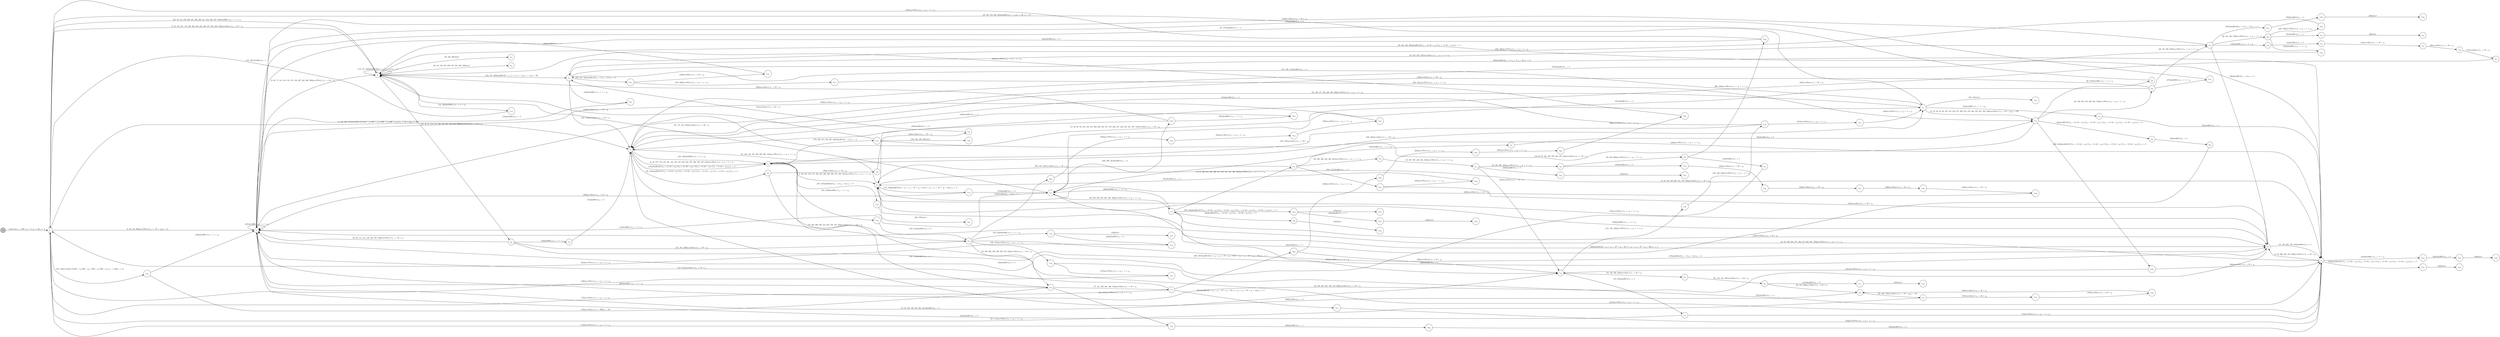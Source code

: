 digraph EFSM{
  graph [rankdir="LR", fontname="Latin Modern Math"];
  node [color="black", fillcolor="white", shape="circle", style="filled", fontname="Latin Modern Math"];
  edge [fontname="Latin Modern Math"];

  s0[fillcolor="gray", label=<s<sub>0</sub>>];
  s1[label=<s<sub>1</sub>>];
  s2[label=<s<sub>2</sub>>];
  s3[label=<s<sub>3</sub>>];
  s5[label=<s<sub>5</sub>>];
  s6[label=<s<sub>6</sub>>];
  s7[label=<s<sub>7</sub>>];
  s8[label=<s<sub>8</sub>>];
  s9[label=<s<sub>9</sub>>];
  s11[label=<s<sub>11</sub>>];
  s12[label=<s<sub>12</sub>>];
  s13[label=<s<sub>13</sub>>];
  s15[label=<s<sub>15</sub>>];
  s16[label=<s<sub>16</sub>>];
  s18[label=<s<sub>18</sub>>];
  s19[label=<s<sub>19</sub>>];
  s20[label=<s<sub>20</sub>>];
  s21[label=<s<sub>21</sub>>];
  s22[label=<s<sub>22</sub>>];
  s23[label=<s<sub>23</sub>>];
  s24[label=<s<sub>24</sub>>];
  s28[label=<s<sub>28</sub>>];
  s29[label=<s<sub>29</sub>>];
  s30[label=<s<sub>30</sub>>];
  s31[label=<s<sub>31</sub>>];
  s32[label=<s<sub>32</sub>>];
  s38[label=<s<sub>38</sub>>];
  s39[label=<s<sub>39</sub>>];
  s40[label=<s<sub>40</sub>>];
  s41[label=<s<sub>41</sub>>];
  s43[label=<s<sub>43</sub>>];
  s44[label=<s<sub>44</sub>>];
  s45[label=<s<sub>45</sub>>];
  s46[label=<s<sub>46</sub>>];
  s47[label=<s<sub>47</sub>>];
  s53[label=<s<sub>53</sub>>];
  s54[label=<s<sub>54</sub>>];
  s58[label=<s<sub>58</sub>>];
  s64[label=<s<sub>64</sub>>];
  s66[label=<s<sub>66</sub>>];
  s69[label=<s<sub>69</sub>>];
  s73[label=<s<sub>73</sub>>];
  s75[label=<s<sub>75</sub>>];
  s76[label=<s<sub>76</sub>>];
  s77[label=<s<sub>77</sub>>];
  s84[label=<s<sub>84</sub>>];
  s85[label=<s<sub>85</sub>>];
  s86[label=<s<sub>86</sub>>];
  s87[label=<s<sub>87</sub>>];
  s92[label=<s<sub>92</sub>>];
  s93[label=<s<sub>93</sub>>];
  s99[label=<s<sub>99</sub>>];
  s100[label=<s<sub>100</sub>>];
  s107[label=<s<sub>107</sub>>];
  s108[label=<s<sub>108</sub>>];
  s122[label=<s<sub>122</sub>>];
  s123[label=<s<sub>123</sub>>];
  s124[label=<s<sub>124</sub>>];
  s126[label=<s<sub>126</sub>>];
  s131[label=<s<sub>131</sub>>];
  s132[label=<s<sub>132</sub>>];
  s134[label=<s<sub>134</sub>>];
  s136[label=<s<sub>136</sub>>];
  s137[label=<s<sub>137</sub>>];
  s144[label=<s<sub>144</sub>>];
  s163[label=<s<sub>163</sub>>];
  s167[label=<s<sub>167</sub>>];
  s172[label=<s<sub>172</sub>>];
  s179[label=<s<sub>179</sub>>];
  s180[label=<s<sub>180</sub>>];
  s182[label=<s<sub>182</sub>>];
  s203[label=<s<sub>203</sub>>];
  s230[label=<s<sub>230</sub>>];
  s245[label=<s<sub>245</sub>>];
  s251[label=<s<sub>251</sub>>];
  s275[label=<s<sub>275</sub>>];
  s290[label=<s<sub>290</sub>>];
  s297[label=<s<sub>297</sub>>];
  s302[label=<s<sub>302</sub>>];
  s303[label=<s<sub>303</sub>>];
  s304[label=<s<sub>304</sub>>];
  s305[label=<s<sub>305</sub>>];
  s306[label=<s<sub>306</sub>>];
  s343[label=<s<sub>343</sub>>];
  s352[label=<s<sub>352</sub>>];
  s353[label=<s<sub>353</sub>>];
  s354[label=<s<sub>354</sub>>];
  s355[label=<s<sub>355</sub>>];
  s372[label=<s<sub>372</sub>>];
  s373[label=<s<sub>373</sub>>];
  s382[label=<s<sub>382</sub>>];
  s383[label=<s<sub>383</sub>>];
  s392[label=<s<sub>392</sub>>];
  s411[label=<s<sub>411</sub>>];
  s412[label=<s<sub>412</sub>>];
  s425[label=<s<sub>425</sub>>];
  s426[label=<s<sub>426</sub>>];
  s435[label=<s<sub>435</sub>>];
  s436[label=<s<sub>436</sub>>];
  s437[label=<s<sub>437</sub>>];
  s438[label=<s<sub>438</sub>>];
  s439[label=<s<sub>439</sub>>];
  s444[label=<s<sub>444</sub>>];
  s445[label=<s<sub>445</sub>>];
  s446[label=<s<sub>446</sub>>];
  s451[label=<s<sub>451</sub>>];
  s452[label=<s<sub>452</sub>>];
  s457[label=<s<sub>457</sub>>];
  s458[label=<s<sub>458</sub>>];
  s483[label=<s<sub>483</sub>>];
  s484[label=<s<sub>484</sub>>];
  s501[label=<s<sub>501</sub>>];
  s502[label=<s<sub>502</sub>>];
  s503[label=<s<sub>503</sub>>];
  s519[label=<s<sub>519</sub>>];
  s524[label=<s<sub>524</sub>>];
  s539[label=<s<sub>539</sub>>];
  s540[label=<s<sub>540</sub>>];

  s0->s1[label=<<i> [1]start:2/o<sub>1</sub> := 200, o<sub>2</sub> := 3, o<sub>3</sub> := 0&#91;r<sub>4</sub> := 1&#93;</i>>];
  s13->s2[label=<<i> [14]shieldHit:1/o<sub>1</sub> := -1 + i<sub>0</sub></i>>];
  s15->s16[label=<<i> [16, 212]alienHit:0/o<sub>1</sub> := 2</i>>];
  s16->s8[label=<<i> [17]moveWest:1/o<sub>1</sub> := i<sub>0</sub> + -1 &times; r<sub>6</sub></i>>];
  s23->s24[label=<<i> [24]alienHit:0/o<sub>1</sub> := 3</i>>];
  s24->s2[label=<<i> [25]alienHit:0/o<sub>1</sub> := 4</i>>];
  s30->s31[label=<<i> [31]alienHit:0/o<sub>1</sub> := r<sub>4</sub></i>>];
  s31->s32[label=<<i> [32]win:0</i>>];
  s5->s38[label=<<i> [38, 413]alienHit:0&#91;!(!(!(r<sub>4</sub> &gt; 2&or;-94 &gt; r<sub>6</sub>)&or;!(r<sub>4</sub> &gt; 2&or;-94 &gt; r<sub>6</sub>))&or;!(!(r<sub>4</sub> &gt; 2&or;-94 &gt; r<sub>6</sub>)&or;!(r<sub>4</sub> &gt; 2&or;-94 &gt; r<sub>6</sub>)))&#93;/o<sub>1</sub> := 2</i>>];
  s38->s39[label=<<i> [39]moveEast:1/o<sub>1</sub> := 50 + i<sub>0</sub></i>>];
  s39->s40[label=<<i> [40]moveEast:1/o<sub>1</sub> := 50 + i<sub>0</sub></i>>];
  s40->s41[label=<<i> [41]moveEast:1/o<sub>1</sub> := 50 + i<sub>0</sub></i>>];
  s29->s43[label=<<i> [43]shieldHit:1/o<sub>1</sub> := -1 + i<sub>0</sub></i>>];
  s43->s44[label=<<i> [44]alienHit:0/o<sub>1</sub> := 3</i>>];
  s44->s45[label=<<i> [45]moveEast:1/o<sub>1</sub> := 50 + i<sub>0</sub></i>>];
  s45->s46[label=<<i> [46]moveEast:1/o<sub>1</sub> := 50 + i<sub>0</sub></i>>];
  s46->s47[label=<<i> [47]moveEast:1/o<sub>1</sub> := 50 + i<sub>0</sub></i>>];
  s47->s7[label=<<i> [48]moveEast:1/o<sub>1</sub> := 50 + i<sub>0</sub></i>>];
  s7->s8[label=<<i> [8, 49, 159, 283, 368, 441, 472, 538]moveEast:1/o<sub>1</sub> := 50 + i<sub>0</sub></i>>];
  s11->s54[label=<<i> [54]shieldHit:1/o<sub>1</sub> := -1 + i<sub>0</sub></i>>];
  s54->s8[label=<<i> [55]alienHit:0/o<sub>1</sub> := 2</i>>];
  s19->s58[label=<<i> [58]shieldHit:1/o<sub>1</sub> := -1 + i<sub>0</sub></i>>];
  s58->s12[label=<<i> [59]alienHit:0/o<sub>1</sub> := 3</i>>];
  s12->s66[label=<<i> [66, 270]shieldHit:1/o<sub>1</sub> := -1 + i<sub>0</sub></i>>];
  s66->s2[label=<<i> [67, 271]alienHit:0/o<sub>1</sub> := 2</i>>];
  s69->s2[label=<<i> [70, 82, 115, 118, 149, 348, 505, 508]moveWest:1/o<sub>1</sub> := -50 + i<sub>0</sub></i>>];
  s2->s3[label=<<i> [3, 68, 71, 116, 119, 143, 147, 150, 207, 349, 506, 509]moveWest:1/o<sub>1</sub> := -50 + i<sub>0</sub></i>>];
  s69->s73[label=<<i> [73]shieldHit:1/o<sub>1</sub> := -1 + i<sub>0</sub></i>>];
  s73->s5[label=<<i> [74]alienHit:0/o<sub>1</sub> := 3</i>>];
  s77->s1[label=<<i> [78]moveWest:1/o<sub>1</sub> := i<sub>0</sub> + -1 &times; r<sub>6</sub></i>>];
  s87->s1[label=<<i> [88, 111]moveWest:1/o<sub>1</sub> := i<sub>0</sub> + -1 &times; r<sub>6</sub></i>>];
  s1->s2[label=<<i> [2, 89, 146, 206]moveWest:1/o<sub>1</sub> := -50 + i<sub>0</sub>&#91;r<sub>4</sub> := 5&#93;</i>>];
  s12->s92[label=<<i> [92]alienHit:0&#91;!(!(r<sub>4</sub> &gt; 2&or;-94 &gt; r<sub>6</sub>)&or;!(r<sub>4</sub> &gt; 2&or;-94 &gt; r<sub>6</sub>)), !(!(r<sub>4</sub> &gt; 2&or;-94 &gt; r<sub>6</sub>)&or;!(r<sub>4</sub> &gt; 2&or;-94 &gt; r<sub>6</sub>))&#93;/o<sub>1</sub> := 2</i>>];
  s92->s93[label=<<i> [93]alienHit:0/o<sub>1</sub> := 3</i>>];
  s93->s2[label=<<i> [94]alienHit:0/o<sub>1</sub> := 4</i>>];
  s18->s99[label=<<i> [99]alienHit:0&#91;!(!(r<sub>4</sub> &gt; 2&or;-94 &gt; r<sub>6</sub>)&or;!(r<sub>4</sub> &gt; 2&or;-94 &gt; r<sub>6</sub>))&#93;/o<sub>1</sub> := 5</i>>];
  s99->s100[label=<<i> [100]win:0</i>>];
  s2->s2[label=<<i> [101]shieldHit:1/o<sub>1</sub> := -1 + i<sub>0</sub></i>>];
  s85->s86[label=<<i> [86, 105, 468]moveEast:1/o<sub>1</sub> := 50 + i<sub>0</sub></i>>];
  s87->s107[label=<<i> [107]moveEast:1/o<sub>1</sub> := 50 + i<sub>0</sub></i>>];
  s107->s108[label=<<i> [108]moveEast:1/o<sub>1</sub> := 50 + i<sub>0</sub></i>>];
  s108->s86[label=<<i> [109]moveEast:1/o<sub>1</sub> := 50 + i<sub>0</sub></i>>];
  s86->s87[label=<<i> [87, 106, 110]moveEast:1/o<sub>1</sub> := 50 + i<sub>0</sub>&#91;r<sub>6</sub> := 50&#93;</i>>];
  s3->s3[label=<<i> [113, 151, 323]alienHit:0&#91;!(5 &gt; r<sub>4</sub>&or;5 &gt; r<sub>4</sub>)&#93;/o<sub>1</sub> := 2</i>>];
  s3->s69[label=<<i> [69, 72, 81, 114, 117, 120, 148, 347, 350, 504, 507]moveWest:1/o<sub>1</sub> := -50 + i<sub>0</sub></i>>];
  s69->s75[label=<<i> [121, 351, 389]moveEast:1/o<sub>1</sub> := 50 + i<sub>0</sub></i>>];
  s75->s122[label=<<i> [122, 342]shieldHit:1/o<sub>1</sub> := -1 + i<sub>0</sub></i>>];
  s122->s123[label=<<i> [123]lose:0</i>>];
  s1->s124[label=<<i> [124, 128]moveEast:1&#91;!(200 &gt; i<sub>0</sub>&or;200 &gt; i<sub>0</sub>), !(200 &gt; i<sub>0</sub>&or;200 &gt; i<sub>0</sub>)&#93;/o<sub>1</sub> := 250&#91;r<sub>4</sub> := 4&#93;</i>>];
  s124->s76[label=<<i> [125]moveEast:1/o<sub>1</sub> := 300&#91;r<sub>6</sub> := 50&#93;</i>>];
  s76->s126[label=<<i> [126, 391]moveWest:1/o<sub>1</sub> := i<sub>0</sub> + -1 &times; r<sub>6</sub></i>>];
  s126->s1[label=<<i> [127]moveWest:1/o<sub>1</sub> := i<sub>0</sub> + -1 &times; r<sub>6</sub></i>>];
  s124->s2[label=<<i> [129]shieldHit:1/o<sub>1</sub> := -1 + i<sub>0</sub></i>>];
  s2->s15[label=<<i> [15, 83, 102, 130, 164, 201, 211]alienHit:0/o<sub>1</sub> := 1</i>>];
  s132->s6[label=<<i> [133, 427]moveEast:1/o<sub>1</sub> := 50 + i<sub>0</sub></i>>];
  s6->s134[label=<<i> [134, 340]shieldHit:1/o<sub>1</sub> := -1 + i<sub>0</sub></i>>];
  s134->s75[label=<<i> [135, 341]alienHit:0/o<sub>1</sub> := 2</i>>];
  s75->s136[label=<<i> [136, 477]moveWest:1/o<sub>1</sub> := i<sub>0</sub> + -1 &times; r<sub>6</sub></i>>];
  s136->s137[label=<<i> [137]moveWest:1/o<sub>1</sub> := i<sub>0</sub> + -1 &times; r<sub>6</sub></i>>];
  s137->s1[label=<<i> [138]moveWest:1/o<sub>1</sub> := i<sub>0</sub> + -1 &times; r<sub>6</sub></i>>];
  s77->s2[label=<<i> [142, 515]moveEast:1/o<sub>1</sub> := 50 + i<sub>0</sub></i>>];
  s3->s144[label=<<i> [144, 320]shieldHit:1/o<sub>1</sub> := -1 + i<sub>0</sub></i>>];
  s144->s1[label=<<i> [145, 321]alienHit:0/o<sub>1</sub> := 1</i>>];
  s5->s6[label=<<i> [154]alienHit:0&#91;!(!(r<sub>4</sub> &gt; 2&or;-94 &gt; r<sub>6</sub>)&or;!(r<sub>4</sub> &gt; 2&or;-94 &gt; r<sub>6</sub>)), !(!(r<sub>4</sub> &gt; 2&or;-94 &gt; r<sub>6</sub>)&or;!(r<sub>4</sub> &gt; 2&or;-94 &gt; r<sub>6</sub>))&#93;/o<sub>1</sub> := 3</i>>];
  s6->s7[label=<<i> [7, 36, 155, 158, 171, 192, 195, 236, 332, 335, 471, 488, 537]moveWest:1/o<sub>1</sub> := i<sub>0</sub> + -1 &times; r<sub>6</sub></i>>];
  s1->s11[label=<<i> [33, 162, 176, 220, 225]alienHit:0/o<sub>1</sub> := r<sub>4</sub>&#91;r<sub>6</sub> := 50, r<sub>4</sub> := 2&#93;</i>>];
  s11->s163[label=<<i> [163, 221]win:0</i>>];
  s15->s131[label=<<i> [131, 165, 232]moveWest:1/o<sub>1</sub> := i<sub>0</sub> + -1 &times; r<sub>6</sub></i>>];
  s131->s132[label=<<i> [132, 166, 233]moveWest:1/o<sub>1</sub> := i<sub>0</sub> + -1 &times; r<sub>6</sub></i>>];
  s132->s167[label=<<i> [167]moveWest:1/o<sub>1</sub> := i<sub>0</sub> + -1 &times; r<sub>6</sub></i>>];
  s167->s11[label=<<i> [168]moveWest:1/o<sub>1</sub> := i<sub>0</sub> + -1 &times; r<sub>6</sub></i>>];
  s11->s5[label=<<i> [34, 169, 177, 190, 226, 455, 486]moveWest:1/o<sub>1</sub> := i<sub>0</sub> + -1 &times; r<sub>6</sub></i>>];
  s7->s172[label=<<i> [172, 489]alienHit:0&#91;!(2 &times; r<sub>6</sub> + r<sub>4</sub> &times; -97 + r<sub>6</sub> &gt; 50&or;2 &times; r<sub>6</sub> + r<sub>4</sub> &times; -97 + r<sub>6</sub> &gt; 50)&#93;/o<sub>1</sub> := 2</i>>];
  s172->s13[label=<<i> [173]alienHit:0/o<sub>1</sub> := 3</i>>];
  s41->s182[label=<<i> [182]shieldHit:1/o<sub>1</sub> := -1 + i<sub>0</sub></i>>];
  s182->s2[label=<<i> [183]alienHit:0/o<sub>1</sub> := 3</i>>];
  s29->s2[label=<<i> [188]moveEast:1/o<sub>1</sub> := 50 + i<sub>0</sub></i>>];
  s7->s9[label=<<i> [196]shieldHit:1/o<sub>1</sub> := -1 + i<sub>0</sub></i>>];
  s9->s8[label=<<i> [51, 197, 263, 370, 443]alienHit:0/o<sub>1</sub> := 4</i>>];
  s8->s3[label=<<i> [52, 160, 198, 264]alienHit:0&#91;!(!(r<sub>4</sub> &gt; 2&or;-94 &gt; r<sub>6</sub>)&or;!(r<sub>4</sub> &gt; 2&or;-94 &gt; r<sub>6</sub>))&#93;/o<sub>1</sub> := 4</i>>];
  s3->s53[label=<<i> [53, 199, 265]win:0</i>>];
  s76->s2[label=<<i> [200]shieldHit:1/o<sub>1</sub> := -1 + i<sub>0</sub></i>>];
  s15->s13[label=<<i> [202]shieldHit:1/o<sub>1</sub> := -1 + i<sub>0</sub></i>>];
  s203->s3[label=<<i> [204]moveEast:1/o<sub>1</sub> := 50 + i<sub>0</sub></i>>];
  s16->s2[label=<<i> [213]alienHit:0/o<sub>1</sub> := 3</i>>];
  s28->s13[label=<<i> [217]alienHit:0/o<sub>1</sub> := 4</i>>];
  s13->s3[label=<<i> [61, 174, 218, 223]moveEast:1/o<sub>1</sub> := 50 + i<sub>0</sub></i>>];
  s6->s11[label=<<i> [228, 485]moveEast:1/o<sub>1</sub> := 50 + i<sub>0</sub></i>>];
  s12->s230[label=<<i> [230, 493]alienHit:0&#91;!(!(!(r<sub>4</sub> &gt; 2&or;-94 &gt; r<sub>6</sub>)&or;!(r<sub>4</sub> &gt; 2&or;-94 &gt; r<sub>6</sub>))&or;!(!(r<sub>4</sub> &gt; 2&or;-94 &gt; r<sub>6</sub>)&or;!(r<sub>4</sub> &gt; 2&or;-94 &gt; r<sub>6</sub>)))&#93;/o<sub>1</sub> := 3</i>>];
  s230->s15[label=<<i> [231]moveWest:1/o<sub>1</sub> := i<sub>0</sub> + -1 &times; r<sub>6</sub></i>>];
  s132->s5[label=<<i> [234]alienHit:0/o<sub>1</sub> := 4</i>>];
  s30->s245[label=<<i> [245, 449]moveWest:1/o<sub>1</sub> := i<sub>0</sub> + -1 &times; r<sub>6</sub></i>>];
  s245->s41[label=<<i> [246, 450]moveWest:1/o<sub>1</sub> := i<sub>0</sub> + -1 &times; r<sub>6</sub></i>>];
  s41->s5[label=<<i> [247, 313]moveEast:1/o<sub>1</sub> := 50 + i<sub>0</sub></i>>];
  s76->s77[label=<<i> [77, 141, 250, 301, 406, 514]moveEast:1/o<sub>1</sub> := 50 + i<sub>0</sub></i>>];
  s77->s251[label=<<i> [251]alienHit:0&#91;2 &times; r<sub>6</sub> + r<sub>4</sub> &times; -97 + r<sub>6</sub> &gt; 50, 2 &times; r<sub>6</sub> + r<sub>4</sub> &times; -97 + r<sub>6</sub> &gt; 50&#93;/o<sub>1</sub> := 2</i>>];
  s251->s8[label=<<i> [252]moveWest:1/o<sub>1</sub> := i<sub>0</sub> + -1 &times; r<sub>6</sub></i>>];
  s18->s9[label=<<i> [254]moveEast:1/o<sub>1</sub> := 50 + i<sub>0</sub></i>>];
  s7->s9[label=<<i> [262]alienHit:0&#91;2 &times; r<sub>6</sub> + r<sub>4</sub> &times; -97 + r<sub>6</sub> &gt; 50, 2 &times; r<sub>6</sub> + r<sub>4</sub> &times; -97 + r<sub>6</sub> &gt; 50&#93;/o<sub>1</sub> := 3</i>>];
  s69->s9[label=<<i> [266]alienHit:0/o<sub>1</sub> := 1</i>>];
  s28->s275[label=<<i> [275]shieldHit:1/o<sub>1</sub> := -1 + i<sub>0</sub></i>>];
  s275->s2[label=<<i> [276]alienHit:0/o<sub>1</sub> := 3</i>>];
  s19->s7[label=<<i> [261, 282, 367]moveEast:1/o<sub>1</sub> := 50 + i<sub>0</sub></i>>];
  s22->s23[label=<<i> [23, 289, 399]moveWest:1/o<sub>1</sub> := i<sub>0</sub> + -1 &times; r<sub>6</sub></i>>];
  s23->s290[label=<<i> [290, 400]moveWest:1/o<sub>1</sub> := i<sub>0</sub> + -1 &times; r<sub>6</sub></i>>];
  s290->s1[label=<<i> [291]moveWest:1/o<sub>1</sub> := i<sub>0</sub> + -1 &times; r<sub>6</sub></i>>];
  s18->s13[label=<<i> [295]shieldHit:1/o<sub>1</sub> := -1 + i<sub>0</sub></i>>];
  s203->s297[label=<<i> [297]shieldHit:1/o<sub>1</sub> := -1 + i<sub>0</sub></i>>];
  s297->s5[label=<<i> [298]alienHit:0/o<sub>1</sub> := 3</i>>];
  s77->s302[label=<<i> [302, 407]alienHit:0&#91;!(2 &times; r<sub>6</sub> + r<sub>4</sub> &times; -97 + r<sub>6</sub> &gt; 50&or;2 &times; r<sub>6</sub> + r<sub>4</sub> &times; -97 + r<sub>6</sub> &gt; 50)&#93;/o<sub>1</sub> := 4</i>>];
  s302->s303[label=<<i> [303]moveWest:1/o<sub>1</sub> := i<sub>0</sub> + -1 &times; r<sub>6</sub></i>>];
  s303->s304[label=<<i> [304]moveWest:1/o<sub>1</sub> := i<sub>0</sub> + -1 &times; r<sub>6</sub></i>>];
  s304->s305[label=<<i> [305]moveWest:1/o<sub>1</sub> := i<sub>0</sub> + -1 &times; r<sub>6</sub></i>>];
  s305->s306[label=<<i> [306]moveWest:1/o<sub>1</sub> := i<sub>0</sub> + -1 &times; r<sub>6</sub></i>>];
  s306->s3[label=<<i> [307]moveWest:1/o<sub>1</sub> := i<sub>0</sub> + -1 &times; r<sub>6</sub></i>>];
  s3->s41[label=<<i> [242, 312, 459]alienHit:0&#91;5 &gt; r<sub>4</sub>, 5 &gt; r<sub>4</sub>, 5 &gt; r<sub>4</sub>&#93;/o<sub>1</sub> := 1&#91;r<sub>6</sub> := 50&#93;</i>>];
  s5->s6[label=<<i> [314, 526]shieldHit:1/o<sub>1</sub> := -1 + i<sub>0</sub></i>>];
  s179->s3[label=<<i> [316]moveEast:1/o<sub>1</sub> := 50 + i<sub>0</sub></i>>];
  s3->s1[label=<<i> [4, 62, 152, 161, 175, 205, 208, 219, 224, 308, 317, 324, 402, 510]moveEast:1/o<sub>1</sub> := 50 + i<sub>0</sub></i>>];
  s1->s3[label=<<i> [63, 79, 112, 139, 209, 241, 292, 309, 311, 318, 322, 325, 345]shieldHit:1/o<sub>1</sub> := -1 + i<sub>0</sub></i>>];
  s3->s64[label=<<i> [64, 80, 140, 210, 293, 310, 319, 326, 346]lose:0</i>>];
  s13->s203[label=<<i> [203, 296, 327]alienHit:0/o<sub>1</sub> := 2</i>>];
  s203->s5[label=<<i> [328]alienHit:0/o<sub>1</sub> := 3</i>>];
  s75->s76[label=<<i> [76, 249, 300, 330, 390, 405, 513, 535]moveEast:1/o<sub>1</sub> := 50 + i<sub>0</sub></i>>];
  s76->s6[label=<<i> [331, 536]alienHit:0/o<sub>1</sub> := 4</i>>];
  s179->s180[label=<<i> [180, 240, 339, 388]win:0</i>>];
  s122->s343[label=<<i> [343]alienHit:0/o<sub>1</sub> := 3</i>>];
  s343->s1[label=<<i> [344]moveWest:1/o<sub>1</sub> := i<sub>0</sub> + -1 &times; r<sub>6</sub></i>>];
  s75->s352[label=<<i> [352]alienHit:0&#91;r<sub>4</sub> &gt; 2&#93;/o<sub>1</sub> := 1</i>>];
  s352->s353[label=<<i> [353]moveWest:1/o<sub>1</sub> := i<sub>0</sub> + -1 &times; r<sub>6</sub></i>>];
  s353->s354[label=<<i> [354]moveWest:1/o<sub>1</sub> := i<sub>0</sub> + -1 &times; r<sub>6</sub></i>>];
  s354->s355[label=<<i> [355]moveWest:1/o<sub>1</sub> := i<sub>0</sub> + -1 &times; r<sub>6</sub></i>>];
  s355->s2[label=<<i> [356]moveWest:1/o<sub>1</sub> := i<sub>0</sub> + -1 &times; r<sub>6</sub></i>>];
  s29->s9[label=<<i> [360]alienHit:0&#91;r<sub>4</sub> &gt; 2&#93;/o<sub>1</sub> := 3</i>>];
  s18->s372[label=<<i> [372, 424]alienHit:0&#91;!(!(!(r<sub>4</sub> &gt; 2&or;-94 &gt; r<sub>6</sub>)&or;!(r<sub>4</sub> &gt; 2&or;-94 &gt; r<sub>6</sub>))&or;!(!(r<sub>4</sub> &gt; 2&or;-94 &gt; r<sub>6</sub>)&or;!(r<sub>4</sub> &gt; 2&or;-94 &gt; r<sub>6</sub>)))&#93;/o<sub>1</sub> := 4</i>>];
  s372->s373[label=<<i> [373]win:0</i>>];
  s75->s9[label=<<i> [375]alienHit:0&#91;!(r<sub>4</sub> &gt; 2&or;r<sub>4</sub> &gt; 2)&#93;/o<sub>1</sub> := 2</i>>];
  s9->s2[label=<<i> [10, 255, 267, 361, 376, 419, 496]moveEast:1/o<sub>1</sub> := 50 + i<sub>0</sub></i>>];
  s13->s18[label=<<i> [98, 259, 280, 294, 365, 380, 423]moveWest:1/o<sub>1</sub> := i<sub>0</sub> + -1 &times; r<sub>6</sub></i>>];
  s19->s382[label=<<i> [382, 417]alienHit:0/o<sub>1</sub> := 3</i>>];
  s382->s383[label=<<i> [383]moveWest:1/o<sub>1</sub> := i<sub>0</sub> + -1 &times; r<sub>6</sub></i>>];
  s383->s7[label=<<i> [384]alienHit:0/o<sub>1</sub> := 4</i>>];
  s7->s5[label=<<i> [37, 156, 193, 237, 333, 336, 385, 475]moveWest:1/o<sub>1</sub> := i<sub>0</sub> + -1 &times; r<sub>6</sub></i>>];
  s5->s6[label=<<i> [6, 35, 157, 170, 178, 191, 194, 227, 235, 238, 334, 337, 386, 456, 470, 487]moveWest:1/o<sub>1</sub> := i<sub>0</sub> + -1 &times; r<sub>6</sub></i>>];
  s6->s179[label=<<i> [179, 239, 315, 338, 387, 428]alienHit:0&#91;r<sub>4</sub> &gt; 2&#93;/o<sub>1</sub> := 2</i>>];
  s126->s392[label=<<i> [392]alienHit:0/o<sub>1</sub> := 1</i>>];
  s392->s8[label=<<i> [393]alienHit:0/o<sub>1</sub> := 2</i>>];
  s21->s22[label=<<i> [22, 288, 398, 434]moveWest:1/o<sub>1</sub> := i<sub>0</sub> + -1 &times; r<sub>6</sub></i>>];
  s290->s3[label=<<i> [401]alienHit:0/o<sub>1</sub> := 3</i>>];
  s1->s5[label=<<i> [5, 153, 403, 511]moveEast:1&#91;!(!(200 &gt; i<sub>0</sub>&or;200 &gt; i<sub>0</sub>)&or;!(200 &gt; i<sub>0</sub>&or;200 &gt; i<sub>0</sub>))&#93;/o<sub>1</sub> := 50 + i<sub>0</sub>&#91;r<sub>6</sub> := 50&#93;</i>>];
  s302->s15[label=<<i> [408]moveEast:1/o<sub>1</sub> := 50 + i<sub>0</sub></i>>];
  s15->s84[label=<<i> [84, 103, 409, 466]moveEast:1/o<sub>1</sub> := 50 + i<sub>0</sub></i>>];
  s84->s85[label=<<i> [85, 104, 410, 467]moveEast:1/o<sub>1</sub> := 50 + i<sub>0</sub></i>>];
  s85->s411[label=<<i> [411]alienHit:0/o<sub>1</sub> := 5</i>>];
  s411->s412[label=<<i> [412]win:0</i>>];
  s38->s8[label=<<i> [414]moveWest:1/o<sub>1</sub> := i<sub>0</sub> + -1 &times; r<sub>6</sub></i>>];
  s382->s9[label=<<i> [418]moveEast:1/o<sub>1</sub> := 50 + i<sub>0</sub></i>>];
  s12->s13[label=<<i> [13, 60, 97, 222, 258, 279, 364, 379, 422]moveEast:1/o<sub>1</sub> := 50 + i<sub>0</sub></i>>];
  s372->s425[label=<<i> [425]alienHit:0/o<sub>1</sub> := 5</i>>];
  s425->s426[label=<<i> [426]win:0</i>>];
  s179->s8[label=<<i> [429]moveWest:1/o<sub>1</sub> := i<sub>0</sub> + -1 &times; r<sub>6</sub></i>>];
  s22->s435[label=<<i> [435]alienHit:0/o<sub>1</sub> := 3</i>>];
  s435->s436[label=<<i> [436]moveEast:1/o<sub>1</sub> := 50 + i<sub>0</sub></i>>];
  s436->s437[label=<<i> [437]moveEast:1/o<sub>1</sub> := 50 + i<sub>0</sub></i>>];
  s437->s438[label=<<i> [438]moveEast:1/o<sub>1</sub> := 50 + i<sub>0</sub></i>>];
  s438->s439[label=<<i> [439]moveEast:1/o<sub>1</sub> := 50 + i<sub>0</sub></i>>];
  s439->s7[label=<<i> [440]moveEast:1/o<sub>1</sub> := 50 + i<sub>0</sub></i>>];
  s8->s9[label=<<i> [9, 50, 369, 442, 473, 495]moveEast:1/o<sub>1</sub> := 50 + i<sub>0</sub></i>>];
  s8->s444[label=<<i> [444]shieldHit:1/o<sub>1</sub> := -1 + i<sub>0</sub></i>>];
  s444->s445[label=<<i> [445]alienHit:0/o<sub>1</sub> := 5</i>>];
  s445->s446[label=<<i> [446]win:0</i>>];
  s41->s29[label=<<i> [42, 243, 359, 447]moveWest:1/o<sub>1</sub> := i<sub>0</sub> + -1 &times; r<sub>6</sub></i>>];
  s29->s30[label=<<i> [30, 244, 448, 523]moveWest:1/o<sub>1</sub> := i<sub>0</sub> + -1 &times; r<sub>6</sub></i>>];
  s41->s451[label=<<i> [451, 518, 529]alienHit:0&#91;!(r<sub>4</sub> &gt; 2&or;r<sub>4</sub> &gt; 2)&#93;/o<sub>1</sub> := 3</i>>];
  s451->s452[label=<<i> [452]moveEast:1/o<sub>1</sub> := 50 + i<sub>0</sub></i>>];
  s452->s2[label=<<i> [453]alienHit:0/o<sub>1</sub> := 4</i>>];
  s6->s457[label=<<i> [457, 527]alienHit:0&#91;!(r<sub>4</sub> &gt; 2&or;r<sub>4</sub> &gt; 2)&#93;/o<sub>1</sub> := 5</i>>];
  s457->s458[label=<<i> [458, 528]win:0</i>>];
  s41->s8[label=<<i> [460]alienHit:0&#91;r<sub>4</sub> &gt; 2, r<sub>4</sub> &gt; 2, r<sub>4</sub> &gt; 2&#93;/o<sub>1</sub> := 2</i>>];
  s8->s18[label=<<i> [18, 56, 253, 284, 371, 394, 415, 430, 461, 479]moveWest:1/o<sub>1</sub> := i<sub>0</sub> + -1 &times; r<sub>6</sub></i>>];
  s18->s19[label=<<i> [19, 57, 260, 281, 285, 366, 381, 395, 416, 431, 462, 480]moveWest:1/o<sub>1</sub> := i<sub>0</sub> + -1 &times; r<sub>6</sub></i>>];
  s19->s20[label=<<i> [20, 286, 396, 432, 463, 481]moveWest:1/o<sub>1</sub> := i<sub>0</sub> + -1 &times; r<sub>6</sub></i>>];
  s20->s21[label=<<i> [21, 287, 397, 433, 464, 482]moveWest:1/o<sub>1</sub> := i<sub>0</sub> + -1 &times; r<sub>6</sub></i>>];
  s21->s15[label=<<i> [465]moveEast:1/o<sub>1</sub> := 50 + i<sub>0</sub></i>>];
  s86->s5[label=<<i> [469]alienHit:0/o<sub>1</sub> := 3</i>>];
  s9->s7[label=<<i> [474]moveWest:1/o<sub>1</sub> := i<sub>0</sub> + -1 &times; r<sub>6</sub></i>>];
  s5->s75[label=<<i> [75, 248, 299, 329, 374, 404, 476, 512, 534]moveEast:1/o<sub>1</sub> := 50 + i<sub>0</sub></i>>];
  s136->s8[label=<<i> [478]alienHit:0/o<sub>1</sub> := r<sub>4</sub></i>>];
  s21->s483[label=<<i> [483]alienHit:0/o<sub>1</sub> := 5</i>>];
  s483->s484[label=<<i> [484]win:0</i>>];
  s172->s2[label=<<i> [490]moveEast:1/o<sub>1</sub> := 50 + i<sub>0</sub></i>>];
  s2->s11[label=<<i> [11, 26, 90, 95, 184, 189, 214, 256, 268, 272, 277, 357, 362, 377, 420, 454, 491, 497, 516]moveEast:1/o<sub>1</sub> := 50 + i<sub>0</sub></i>>];
  s11->s12[label=<<i> [12, 27, 65, 91, 96, 185, 215, 229, 257, 269, 273, 278, 363, 378, 421, 492, 498]moveEast:1/o<sub>1</sub> := 50 + i<sub>0</sub>&#91;r<sub>6</sub> := 50&#93;</i>>];
  s230->s8[label=<<i> [494]moveEast:1/o<sub>1</sub> := 50 + i<sub>0</sub></i>>];
  s12->s28[label=<<i> [28, 186, 216, 274, 499, 521, 532]moveWest:1/o<sub>1</sub> := i<sub>0</sub> + -1 &times; r<sub>6</sub></i>>];
  s28->s29[label=<<i> [29, 187, 500, 522]moveWest:1/o<sub>1</sub> := i<sub>0</sub> + -1 &times; r<sub>6</sub></i>>];
  s29->s501[label=<<i> [501]alienHit:0&#91;!(r<sub>4</sub> &gt; 2&or;r<sub>4</sub> &gt; 2)&#93;/o<sub>1</sub> := 4</i>>];
  s501->s502[label=<<i> [502]alienHit:0/o<sub>1</sub> := 5</i>>];
  s502->s503[label=<<i> [503]win:0</i>>];
  s11->s41[label=<<i> [181, 358, 517]alienHit:0/o<sub>1</sub> := 2</i>>];
  s451->s519[label=<<i> [519, 530]moveWest:1/o<sub>1</sub> := i<sub>0</sub> + -1 &times; r<sub>6</sub></i>>];
  s519->s12[label=<<i> [520, 531]moveWest:1/o<sub>1</sub> := i<sub>0</sub> + -1 &times; r<sub>6</sub></i>>];
  s30->s524[label=<<i> [524]shieldHit:1/o<sub>1</sub> := -1 + i<sub>0</sub></i>>];
  s524->s5[label=<<i> [525]alienHit:0/o<sub>1</sub> := 4</i>>];
  s28->s5[label=<<i> [533]moveEast:1/o<sub>1</sub> := 50 + i<sub>0</sub></i>>];
  s8->s539[label=<<i> [539]alienHit:0&#91;!(!(!(r<sub>4</sub> &gt; 2&or;-94 &gt; r<sub>6</sub>)&or;!(r<sub>4</sub> &gt; 2&or;-94 &gt; r<sub>6</sub>))&or;!(!(r<sub>4</sub> &gt; 2&or;-94 &gt; r<sub>6</sub>)&or;!(r<sub>4</sub> &gt; 2&or;-94 &gt; r<sub>6</sub>)))&#93;/o<sub>1</sub> := 5</i>>];
  s539->s540[label=<<i> [540]win:0</i>>];
}